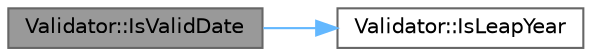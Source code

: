 digraph "Validator::IsValidDate"
{
 // LATEX_PDF_SIZE
  bgcolor="transparent";
  edge [fontname=Helvetica,fontsize=10,labelfontname=Helvetica,labelfontsize=10];
  node [fontname=Helvetica,fontsize=10,shape=box,height=0.2,width=0.4];
  rankdir="LR";
  Node1 [id="Node000001",label="Validator::IsValidDate",height=0.2,width=0.4,color="gray40", fillcolor="grey60", style="filled", fontcolor="black",tooltip="Checks if a set of int is is valid date."];
  Node1 -> Node2 [id="edge1_Node000001_Node000002",color="steelblue1",style="solid",tooltip=" "];
  Node2 [id="Node000002",label="Validator::IsLeapYear",height=0.2,width=0.4,color="grey40", fillcolor="white", style="filled",URL="$class_validator.html#ae965c44869615519441e11284f6c71ac",tooltip="Checks if a year is a leap year."];
}
